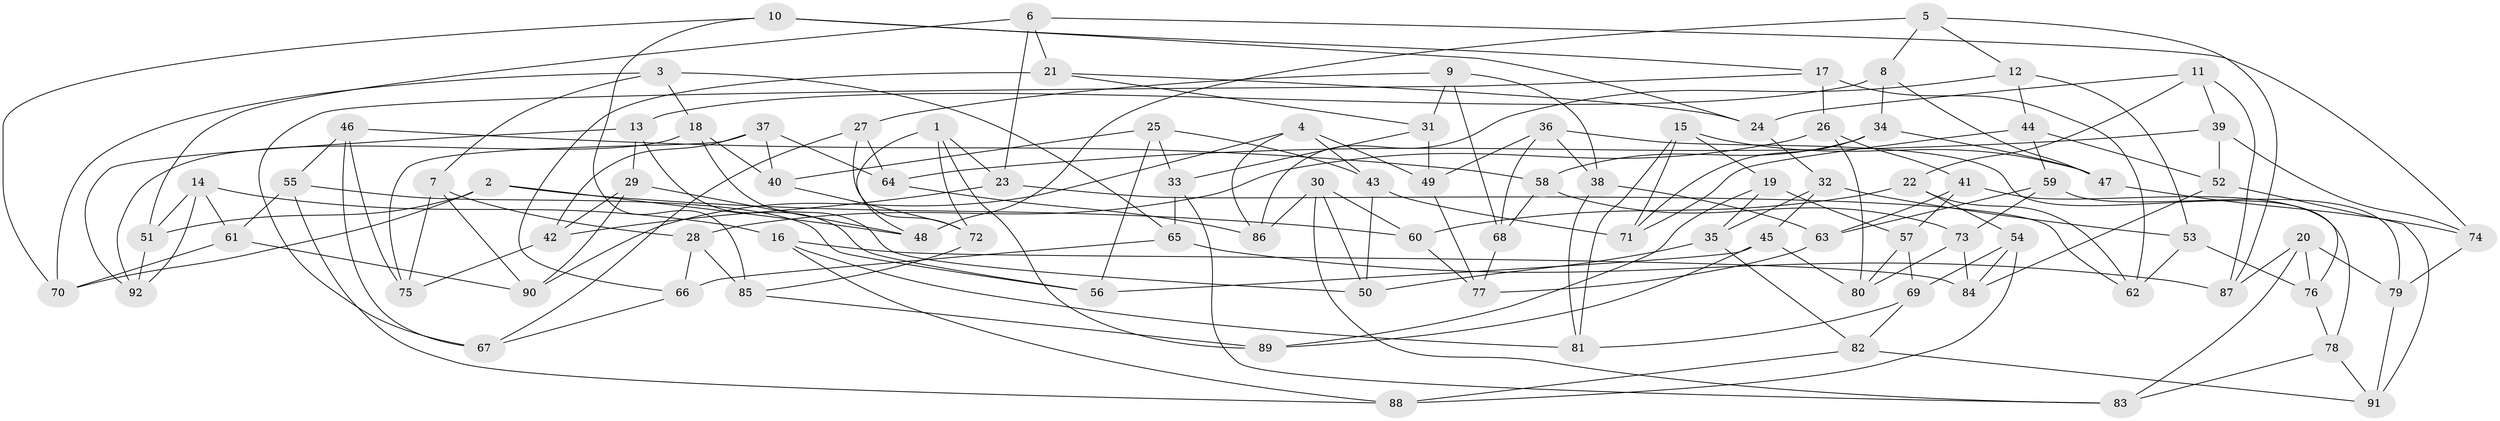 // coarse degree distribution, {5: 0.15217391304347827, 3: 0.10869565217391304, 4: 0.5434782608695652, 6: 0.043478260869565216, 8: 0.021739130434782608, 7: 0.021739130434782608, 16: 0.021739130434782608, 9: 0.021739130434782608, 10: 0.043478260869565216, 2: 0.021739130434782608}
// Generated by graph-tools (version 1.1) at 2025/01/03/04/25 22:01:19]
// undirected, 92 vertices, 184 edges
graph export_dot {
graph [start="1"]
  node [color=gray90,style=filled];
  1;
  2;
  3;
  4;
  5;
  6;
  7;
  8;
  9;
  10;
  11;
  12;
  13;
  14;
  15;
  16;
  17;
  18;
  19;
  20;
  21;
  22;
  23;
  24;
  25;
  26;
  27;
  28;
  29;
  30;
  31;
  32;
  33;
  34;
  35;
  36;
  37;
  38;
  39;
  40;
  41;
  42;
  43;
  44;
  45;
  46;
  47;
  48;
  49;
  50;
  51;
  52;
  53;
  54;
  55;
  56;
  57;
  58;
  59;
  60;
  61;
  62;
  63;
  64;
  65;
  66;
  67;
  68;
  69;
  70;
  71;
  72;
  73;
  74;
  75;
  76;
  77;
  78;
  79;
  80;
  81;
  82;
  83;
  84;
  85;
  86;
  87;
  88;
  89;
  90;
  91;
  92;
  1 -- 72;
  1 -- 89;
  1 -- 23;
  1 -- 48;
  2 -- 51;
  2 -- 60;
  2 -- 70;
  2 -- 48;
  3 -- 18;
  3 -- 70;
  3 -- 7;
  3 -- 65;
  4 -- 90;
  4 -- 43;
  4 -- 49;
  4 -- 86;
  5 -- 8;
  5 -- 87;
  5 -- 48;
  5 -- 12;
  6 -- 74;
  6 -- 21;
  6 -- 23;
  6 -- 51;
  7 -- 28;
  7 -- 90;
  7 -- 75;
  8 -- 47;
  8 -- 34;
  8 -- 13;
  9 -- 27;
  9 -- 31;
  9 -- 68;
  9 -- 38;
  10 -- 70;
  10 -- 24;
  10 -- 17;
  10 -- 85;
  11 -- 87;
  11 -- 24;
  11 -- 39;
  11 -- 22;
  12 -- 86;
  12 -- 44;
  12 -- 53;
  13 -- 29;
  13 -- 56;
  13 -- 92;
  14 -- 51;
  14 -- 92;
  14 -- 16;
  14 -- 61;
  15 -- 19;
  15 -- 81;
  15 -- 47;
  15 -- 71;
  16 -- 88;
  16 -- 84;
  16 -- 81;
  17 -- 26;
  17 -- 62;
  17 -- 67;
  18 -- 50;
  18 -- 40;
  18 -- 92;
  19 -- 35;
  19 -- 89;
  19 -- 57;
  20 -- 79;
  20 -- 83;
  20 -- 87;
  20 -- 76;
  21 -- 66;
  21 -- 24;
  21 -- 31;
  22 -- 62;
  22 -- 54;
  22 -- 60;
  23 -- 62;
  23 -- 42;
  24 -- 32;
  25 -- 40;
  25 -- 33;
  25 -- 43;
  25 -- 56;
  26 -- 41;
  26 -- 80;
  26 -- 28;
  27 -- 64;
  27 -- 72;
  27 -- 67;
  28 -- 85;
  28 -- 66;
  29 -- 42;
  29 -- 48;
  29 -- 90;
  30 -- 60;
  30 -- 86;
  30 -- 83;
  30 -- 50;
  31 -- 49;
  31 -- 33;
  32 -- 45;
  32 -- 35;
  32 -- 53;
  33 -- 83;
  33 -- 65;
  34 -- 47;
  34 -- 58;
  34 -- 71;
  35 -- 50;
  35 -- 82;
  36 -- 49;
  36 -- 76;
  36 -- 68;
  36 -- 38;
  37 -- 75;
  37 -- 42;
  37 -- 64;
  37 -- 40;
  38 -- 63;
  38 -- 81;
  39 -- 74;
  39 -- 52;
  39 -- 64;
  40 -- 72;
  41 -- 78;
  41 -- 57;
  41 -- 63;
  42 -- 75;
  43 -- 71;
  43 -- 50;
  44 -- 59;
  44 -- 71;
  44 -- 52;
  45 -- 56;
  45 -- 89;
  45 -- 80;
  46 -- 75;
  46 -- 67;
  46 -- 55;
  46 -- 58;
  47 -- 74;
  49 -- 77;
  51 -- 92;
  52 -- 91;
  52 -- 84;
  53 -- 76;
  53 -- 62;
  54 -- 84;
  54 -- 69;
  54 -- 88;
  55 -- 61;
  55 -- 56;
  55 -- 88;
  57 -- 69;
  57 -- 80;
  58 -- 68;
  58 -- 73;
  59 -- 63;
  59 -- 79;
  59 -- 73;
  60 -- 77;
  61 -- 70;
  61 -- 90;
  63 -- 77;
  64 -- 86;
  65 -- 66;
  65 -- 87;
  66 -- 67;
  68 -- 77;
  69 -- 81;
  69 -- 82;
  72 -- 85;
  73 -- 84;
  73 -- 80;
  74 -- 79;
  76 -- 78;
  78 -- 83;
  78 -- 91;
  79 -- 91;
  82 -- 88;
  82 -- 91;
  85 -- 89;
}
